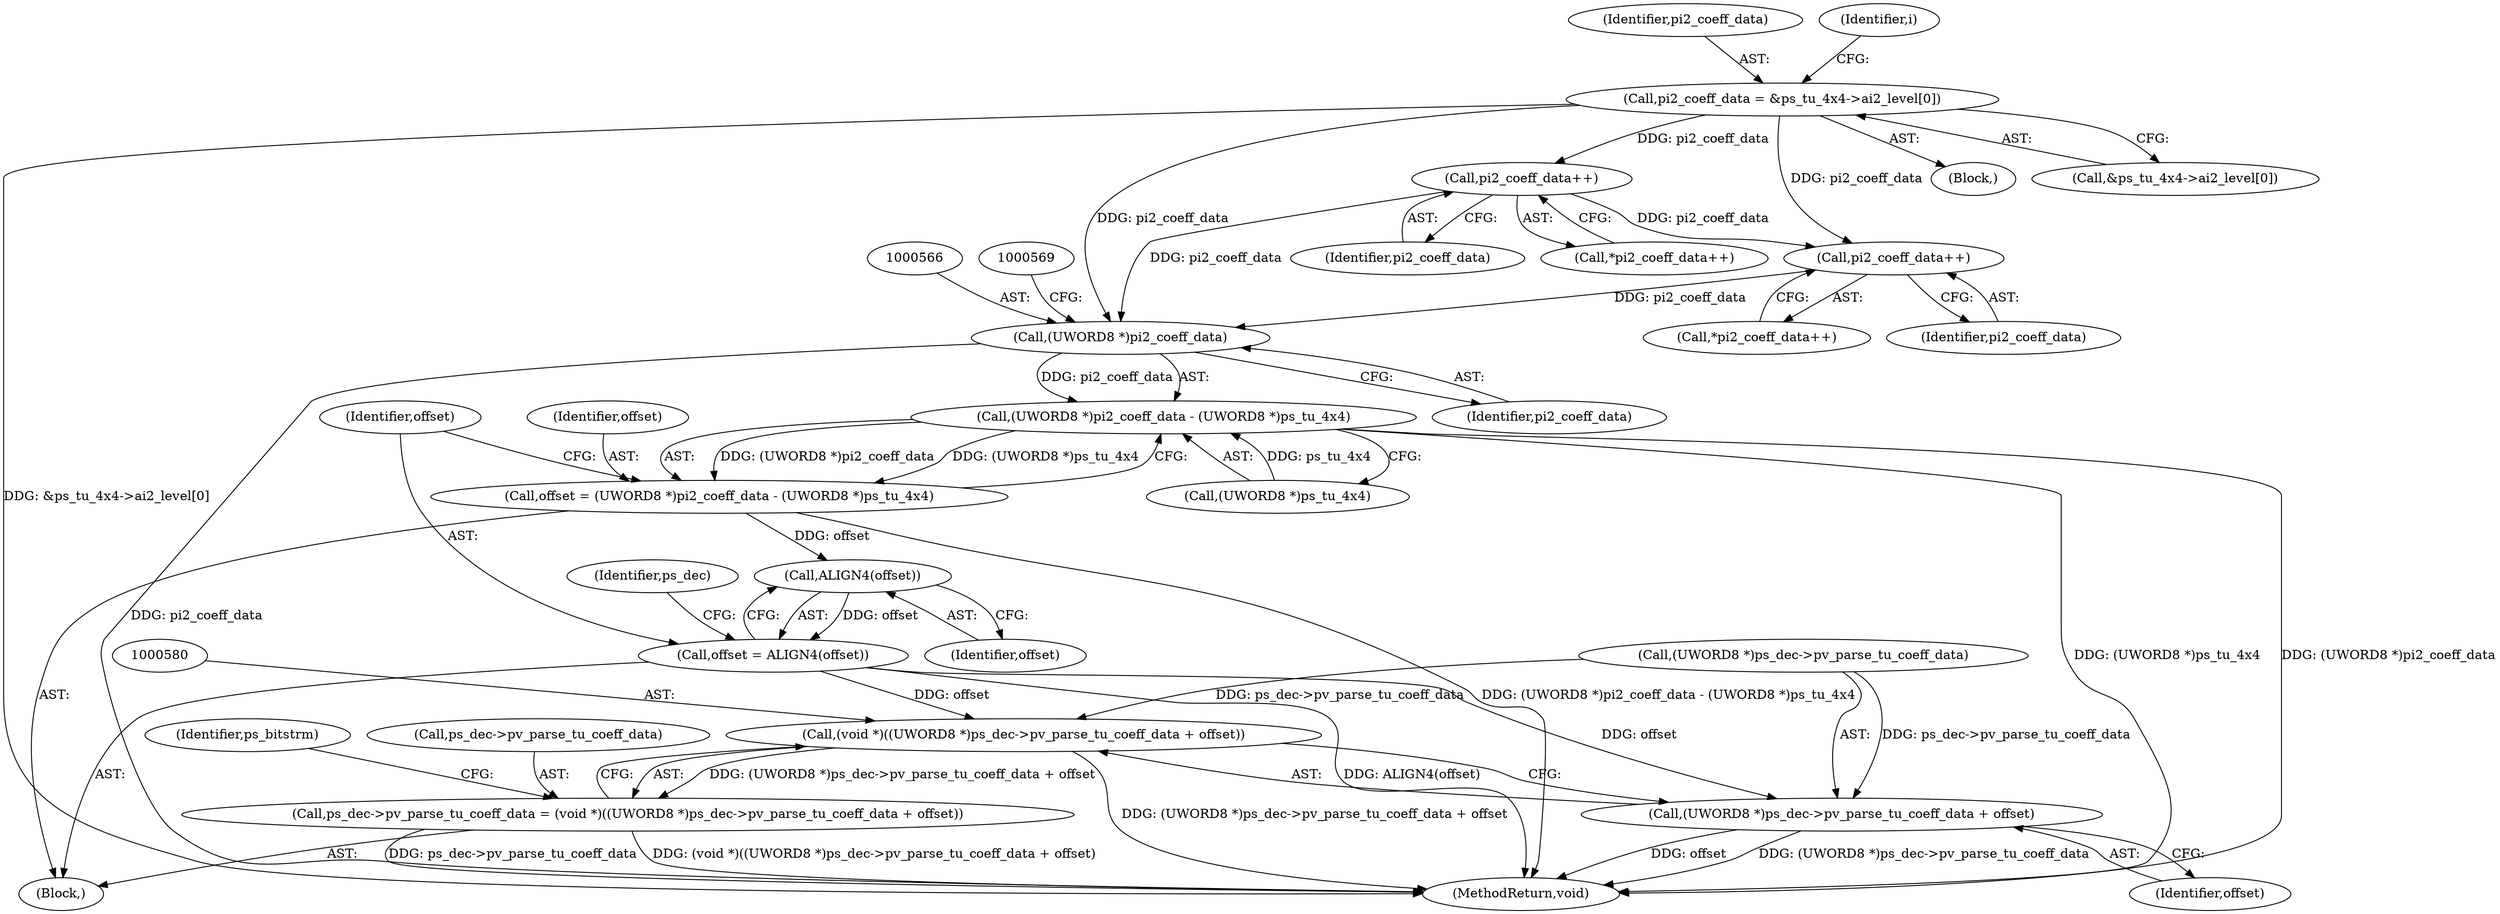 digraph "0_Android_c57fc3703ae2e0d41b1f6580c50015937f2d23c1_1@pointer" {
"1000565" [label="(Call,(UWORD8 *)pi2_coeff_data)"];
"1000552" [label="(Call,pi2_coeff_data++)"];
"1000526" [label="(Call,pi2_coeff_data++)"];
"1000214" [label="(Call,pi2_coeff_data = &ps_tu_4x4->ai2_level[0])"];
"1000564" [label="(Call,(UWORD8 *)pi2_coeff_data - (UWORD8 *)ps_tu_4x4)"];
"1000562" [label="(Call,offset = (UWORD8 *)pi2_coeff_data - (UWORD8 *)ps_tu_4x4)"];
"1000573" [label="(Call,ALIGN4(offset))"];
"1000571" [label="(Call,offset = ALIGN4(offset))"];
"1000579" [label="(Call,(void *)((UWORD8 *)ps_dec->pv_parse_tu_coeff_data + offset))"];
"1000575" [label="(Call,ps_dec->pv_parse_tu_coeff_data = (void *)((UWORD8 *)ps_dec->pv_parse_tu_coeff_data + offset))"];
"1000581" [label="(Call,(UWORD8 *)ps_dec->pv_parse_tu_coeff_data + offset)"];
"1000560" [label="(Block,)"];
"1000576" [label="(Call,ps_dec->pv_parse_tu_coeff_data)"];
"1000526" [label="(Call,pi2_coeff_data++)"];
"1000564" [label="(Call,(UWORD8 *)pi2_coeff_data - (UWORD8 *)ps_tu_4x4)"];
"1000575" [label="(Call,ps_dec->pv_parse_tu_coeff_data = (void *)((UWORD8 *)ps_dec->pv_parse_tu_coeff_data + offset))"];
"1000573" [label="(Call,ALIGN4(offset))"];
"1000568" [label="(Call,(UWORD8 *)ps_tu_4x4)"];
"1000525" [label="(Call,*pi2_coeff_data++)"];
"1000581" [label="(Call,(UWORD8 *)ps_dec->pv_parse_tu_coeff_data + offset)"];
"1000565" [label="(Call,(UWORD8 *)pi2_coeff_data)"];
"1000552" [label="(Call,pi2_coeff_data++)"];
"1000567" [label="(Identifier,pi2_coeff_data)"];
"1000214" [label="(Call,pi2_coeff_data = &ps_tu_4x4->ai2_level[0])"];
"1000157" [label="(Block,)"];
"1000587" [label="(Identifier,offset)"];
"1000571" [label="(Call,offset = ALIGN4(offset))"];
"1000577" [label="(Identifier,ps_dec)"];
"1000593" [label="(MethodReturn,void)"];
"1000579" [label="(Call,(void *)((UWORD8 *)ps_dec->pv_parse_tu_coeff_data + offset))"];
"1000553" [label="(Identifier,pi2_coeff_data)"];
"1000215" [label="(Identifier,pi2_coeff_data)"];
"1000551" [label="(Call,*pi2_coeff_data++)"];
"1000223" [label="(Identifier,i)"];
"1000574" [label="(Identifier,offset)"];
"1000572" [label="(Identifier,offset)"];
"1000216" [label="(Call,&ps_tu_4x4->ai2_level[0])"];
"1000562" [label="(Call,offset = (UWORD8 *)pi2_coeff_data - (UWORD8 *)ps_tu_4x4)"];
"1000563" [label="(Identifier,offset)"];
"1000582" [label="(Call,(UWORD8 *)ps_dec->pv_parse_tu_coeff_data)"];
"1000590" [label="(Identifier,ps_bitstrm)"];
"1000527" [label="(Identifier,pi2_coeff_data)"];
"1000565" -> "1000564"  [label="AST: "];
"1000565" -> "1000567"  [label="CFG: "];
"1000566" -> "1000565"  [label="AST: "];
"1000567" -> "1000565"  [label="AST: "];
"1000569" -> "1000565"  [label="CFG: "];
"1000565" -> "1000593"  [label="DDG: pi2_coeff_data"];
"1000565" -> "1000564"  [label="DDG: pi2_coeff_data"];
"1000552" -> "1000565"  [label="DDG: pi2_coeff_data"];
"1000526" -> "1000565"  [label="DDG: pi2_coeff_data"];
"1000214" -> "1000565"  [label="DDG: pi2_coeff_data"];
"1000552" -> "1000551"  [label="AST: "];
"1000552" -> "1000553"  [label="CFG: "];
"1000553" -> "1000552"  [label="AST: "];
"1000551" -> "1000552"  [label="CFG: "];
"1000526" -> "1000552"  [label="DDG: pi2_coeff_data"];
"1000214" -> "1000552"  [label="DDG: pi2_coeff_data"];
"1000526" -> "1000525"  [label="AST: "];
"1000526" -> "1000527"  [label="CFG: "];
"1000527" -> "1000526"  [label="AST: "];
"1000525" -> "1000526"  [label="CFG: "];
"1000214" -> "1000526"  [label="DDG: pi2_coeff_data"];
"1000214" -> "1000157"  [label="AST: "];
"1000214" -> "1000216"  [label="CFG: "];
"1000215" -> "1000214"  [label="AST: "];
"1000216" -> "1000214"  [label="AST: "];
"1000223" -> "1000214"  [label="CFG: "];
"1000214" -> "1000593"  [label="DDG: &ps_tu_4x4->ai2_level[0]"];
"1000564" -> "1000562"  [label="AST: "];
"1000564" -> "1000568"  [label="CFG: "];
"1000568" -> "1000564"  [label="AST: "];
"1000562" -> "1000564"  [label="CFG: "];
"1000564" -> "1000593"  [label="DDG: (UWORD8 *)ps_tu_4x4"];
"1000564" -> "1000593"  [label="DDG: (UWORD8 *)pi2_coeff_data"];
"1000564" -> "1000562"  [label="DDG: (UWORD8 *)pi2_coeff_data"];
"1000564" -> "1000562"  [label="DDG: (UWORD8 *)ps_tu_4x4"];
"1000568" -> "1000564"  [label="DDG: ps_tu_4x4"];
"1000562" -> "1000560"  [label="AST: "];
"1000563" -> "1000562"  [label="AST: "];
"1000572" -> "1000562"  [label="CFG: "];
"1000562" -> "1000593"  [label="DDG: (UWORD8 *)pi2_coeff_data - (UWORD8 *)ps_tu_4x4"];
"1000562" -> "1000573"  [label="DDG: offset"];
"1000573" -> "1000571"  [label="AST: "];
"1000573" -> "1000574"  [label="CFG: "];
"1000574" -> "1000573"  [label="AST: "];
"1000571" -> "1000573"  [label="CFG: "];
"1000573" -> "1000571"  [label="DDG: offset"];
"1000571" -> "1000560"  [label="AST: "];
"1000572" -> "1000571"  [label="AST: "];
"1000577" -> "1000571"  [label="CFG: "];
"1000571" -> "1000593"  [label="DDG: ALIGN4(offset)"];
"1000571" -> "1000579"  [label="DDG: offset"];
"1000571" -> "1000581"  [label="DDG: offset"];
"1000579" -> "1000575"  [label="AST: "];
"1000579" -> "1000581"  [label="CFG: "];
"1000580" -> "1000579"  [label="AST: "];
"1000581" -> "1000579"  [label="AST: "];
"1000575" -> "1000579"  [label="CFG: "];
"1000579" -> "1000593"  [label="DDG: (UWORD8 *)ps_dec->pv_parse_tu_coeff_data + offset"];
"1000579" -> "1000575"  [label="DDG: (UWORD8 *)ps_dec->pv_parse_tu_coeff_data + offset"];
"1000582" -> "1000579"  [label="DDG: ps_dec->pv_parse_tu_coeff_data"];
"1000575" -> "1000560"  [label="AST: "];
"1000576" -> "1000575"  [label="AST: "];
"1000590" -> "1000575"  [label="CFG: "];
"1000575" -> "1000593"  [label="DDG: (void *)((UWORD8 *)ps_dec->pv_parse_tu_coeff_data + offset)"];
"1000575" -> "1000593"  [label="DDG: ps_dec->pv_parse_tu_coeff_data"];
"1000581" -> "1000587"  [label="CFG: "];
"1000582" -> "1000581"  [label="AST: "];
"1000587" -> "1000581"  [label="AST: "];
"1000581" -> "1000593"  [label="DDG: offset"];
"1000581" -> "1000593"  [label="DDG: (UWORD8 *)ps_dec->pv_parse_tu_coeff_data"];
"1000582" -> "1000581"  [label="DDG: ps_dec->pv_parse_tu_coeff_data"];
}
